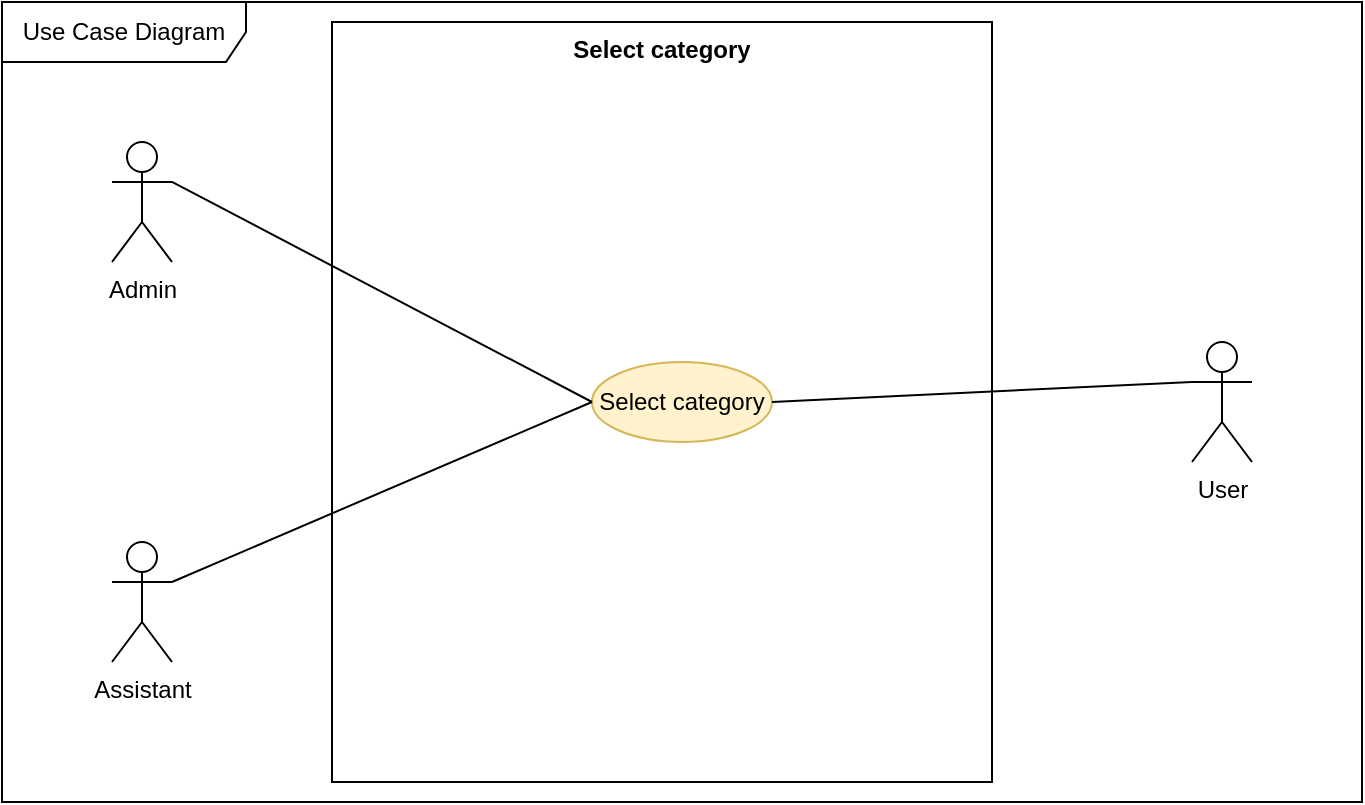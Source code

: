 <mxfile version="13.3.9" type="device"><diagram id="PFAQG3k8ioyqc2B77Cym" name="Page-1"><mxGraphModel dx="801" dy="513" grid="1" gridSize="10" guides="1" tooltips="1" connect="1" arrows="1" fold="1" page="1" pageScale="1" pageWidth="850" pageHeight="1100" math="0" shadow="0"><root><mxCell id="0"/><mxCell id="1" parent="0"/><mxCell id="TCSJECpcU5ownWHkjOFt-2" value="Use Case Diagram" style="shape=umlFrame;whiteSpace=wrap;html=1;width=122;height=30;" parent="1" vertex="1"><mxGeometry x="85" y="210" width="680" height="400" as="geometry"/></mxCell><mxCell id="TCSJECpcU5ownWHkjOFt-17" value="" style="html=1;" parent="1" vertex="1"><mxGeometry x="250" y="220" width="330" height="380" as="geometry"/></mxCell><mxCell id="TCSJECpcU5ownWHkjOFt-19" value="Admin" style="shape=umlActor;verticalLabelPosition=bottom;verticalAlign=top;html=1;" parent="1" vertex="1"><mxGeometry x="140" y="280" width="30" height="60" as="geometry"/></mxCell><mxCell id="TCSJECpcU5ownWHkjOFt-20" value="User" style="shape=umlActor;verticalLabelPosition=bottom;verticalAlign=top;html=1;" parent="1" vertex="1"><mxGeometry x="680" y="380" width="30" height="60" as="geometry"/></mxCell><mxCell id="TCSJECpcU5ownWHkjOFt-21" value="Assistant" style="shape=umlActor;verticalLabelPosition=bottom;verticalAlign=top;html=1;" parent="1" vertex="1"><mxGeometry x="140" y="480" width="30" height="60" as="geometry"/></mxCell><mxCell id="TCSJECpcU5ownWHkjOFt-22" value="Select category" style="ellipse;whiteSpace=wrap;html=1;fillColor=#fff2cc;strokeColor=#d6b656;" parent="1" vertex="1"><mxGeometry x="380" y="390" width="90" height="40" as="geometry"/></mxCell><mxCell id="TCSJECpcU5ownWHkjOFt-51" value="Select category" style="text;align=center;fontStyle=1;verticalAlign=middle;spacingLeft=3;spacingRight=3;strokeColor=none;rotatable=0;points=[[0,0.5],[1,0.5]];portConstraint=eastwest;" parent="1" vertex="1"><mxGeometry x="375" y="220" width="80" height="26" as="geometry"/></mxCell><mxCell id="TCSJECpcU5ownWHkjOFt-52" value="" style="endArrow=none;html=1;entryX=0;entryY=0.5;entryDx=0;entryDy=0;exitX=1;exitY=0.333;exitDx=0;exitDy=0;exitPerimeter=0;" parent="1" source="TCSJECpcU5ownWHkjOFt-19" target="TCSJECpcU5ownWHkjOFt-22" edge="1"><mxGeometry relative="1" as="geometry"><mxPoint x="190" y="309.5" as="sourcePoint"/><mxPoint x="350" y="309.5" as="targetPoint"/></mxGeometry></mxCell><mxCell id="CPUgDvw0BxtYx5EprxQ9-2" value="" style="endArrow=none;html=1;exitX=1;exitY=0.333;exitDx=0;exitDy=0;exitPerimeter=0;entryX=0;entryY=0.5;entryDx=0;entryDy=0;" parent="1" source="TCSJECpcU5ownWHkjOFt-21" target="TCSJECpcU5ownWHkjOFt-22" edge="1"><mxGeometry relative="1" as="geometry"><mxPoint x="150" y="400" as="sourcePoint"/><mxPoint x="330" y="370" as="targetPoint"/></mxGeometry></mxCell><mxCell id="CPUgDvw0BxtYx5EprxQ9-3" value="" style="endArrow=none;html=1;entryX=0;entryY=0.333;entryDx=0;entryDy=0;exitX=1;exitY=0.5;exitDx=0;exitDy=0;entryPerimeter=0;" parent="1" source="TCSJECpcU5ownWHkjOFt-22" target="TCSJECpcU5ownWHkjOFt-20" edge="1"><mxGeometry relative="1" as="geometry"><mxPoint x="425" y="370" as="sourcePoint"/><mxPoint x="590" y="440" as="targetPoint"/></mxGeometry></mxCell></root></mxGraphModel></diagram></mxfile>